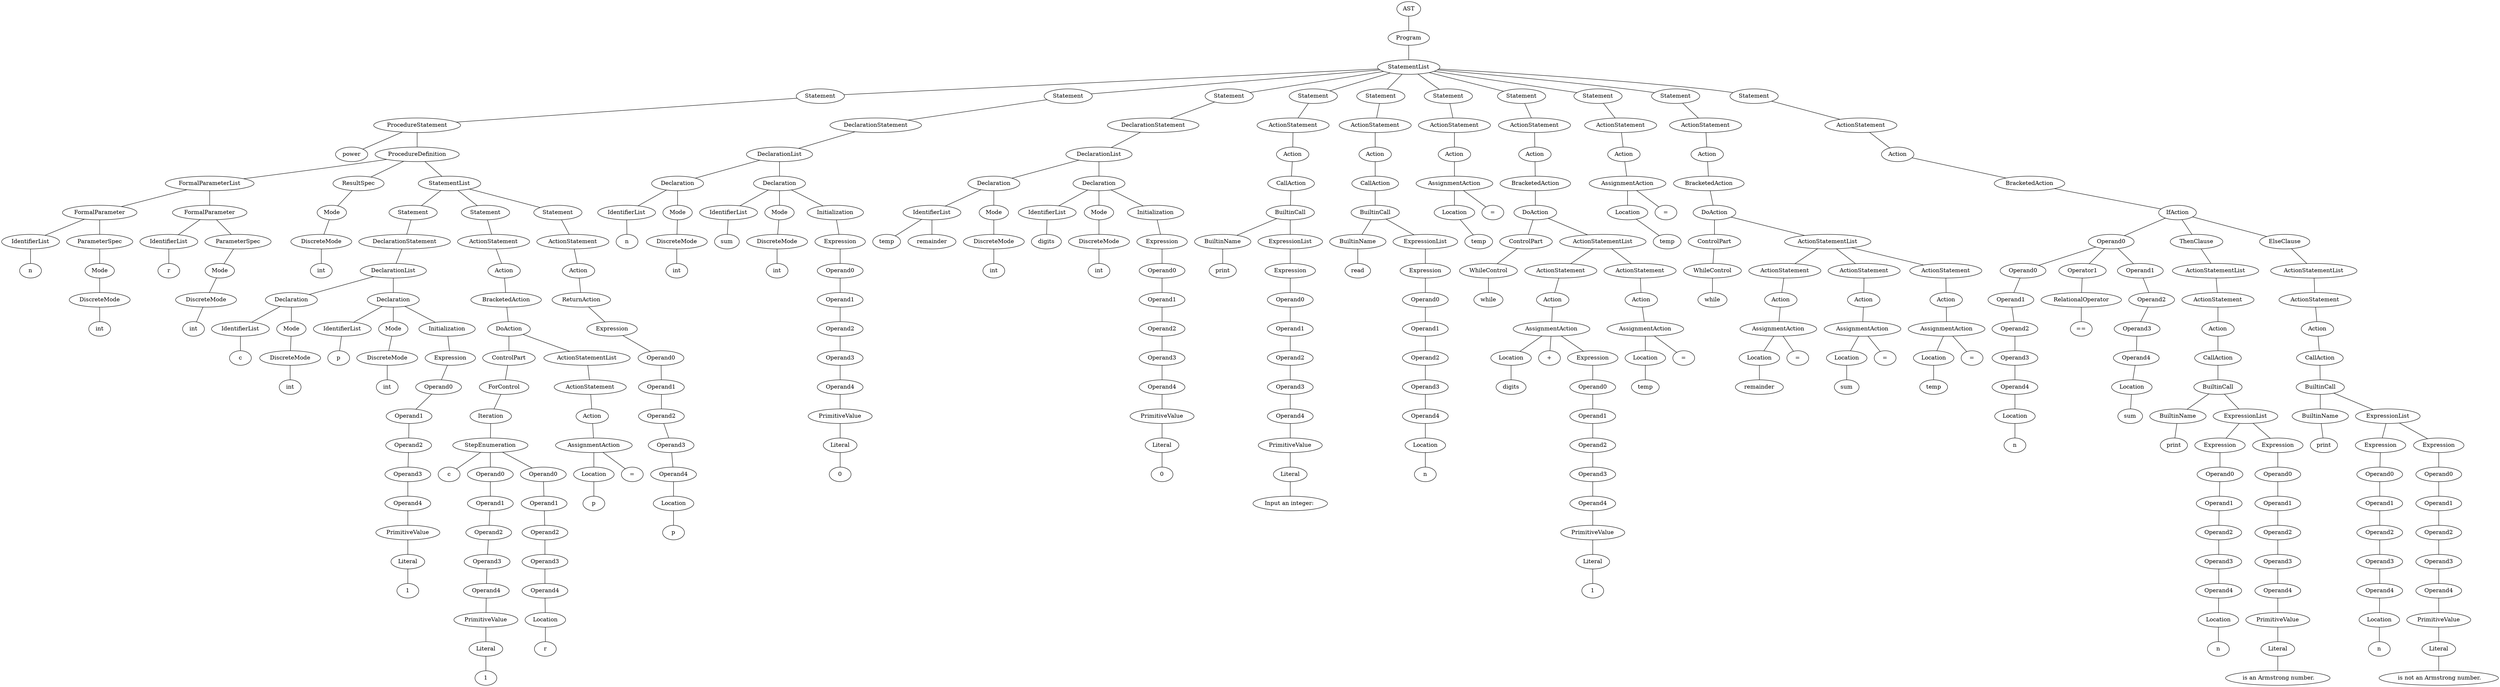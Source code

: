 graph G {
50981576 [label=AST];
50981464 [label=Program];
50981576 -- 50981464;
50981464 [label=Program];
50968504 [label=StatementList];
50981464 -- 50968504;
50968504 [label=StatementList];
49738584 [label=Statement];
50968504 -- 49738584;
49738584 [label=Statement];
57929568 [label=ProcedureStatement];
49738584 -- 57929568;
57929568 [label=ProcedureStatement];
9778939051142364127 [label=power];
57929568 -- 9778939051142364127;
50803040 [label=ProcedureDefinition];
57929568 -- 50803040;
50803040 [label=ProcedureDefinition];
50808200 [label=FormalParameterList];
50803040 -- 50808200;
50808200 [label=FormalParameterList];
50808088 [label=FormalParameter];
50808200 -- 50808088;
50808088 [label=FormalParameter];
50807696 [label=IdentifierList];
50808088 -- 50807696;
50807696 [label=IdentifierList];
9753907193119338781 [label=n];
50807696 -- 9753907193119338781;
50807976 [label=ParameterSpec];
50808088 -- 50807976;
50807976 [label=ParameterSpec];
50807528 [label=Mode];
50807976 -- 50807528;
50807528 [label=Mode];
57616200 [label=DiscreteMode];
50807528 -- 57616200;
57616200 [label=DiscreteMode];
9656293643367921236 [label=int];
57616200 -- 9656293643367921236;
50808536 [label=FormalParameter];
50808200 -- 50808536;
50808536 [label=FormalParameter];
50808144 [label=IdentifierList];
50808536 -- 50808144;
50808144 [label=IdentifierList];
13544553416900399605 [label=r];
50808144 -- 13544553416900399605;
50808424 [label=ParameterSpec];
50808536 -- 50808424;
50808424 [label=ParameterSpec];
50808312 [label=Mode];
50808424 -- 50808312;
50808312 [label=Mode];
50863352 [label=DiscreteMode];
50808312 -- 50863352;
50863352 [label=DiscreteMode];
13211810124240800713 [label=int];
50863352 -- 13211810124240800713;
50808592 [label=ResultSpec];
50803040 -- 50808592;
50808592 [label=ResultSpec];
50808928 [label=Mode];
50808592 -- 50808928;
50808928 [label=Mode];
50808256 [label=DiscreteMode];
50808928 -- 50808256;
50808256 [label=DiscreteMode];
11213600303145010282 [label=int];
50808256 -- 11213600303145010282;
50803992 [label=StatementList];
50803040 -- 50803992;
50803992 [label=StatementList];
50809152 [label=Statement];
50803992 -- 50809152;
50809152 [label=Statement];
50809376 [label=DeclarationStatement];
50809152 -- 50809376;
50809376 [label=DeclarationStatement];
50809040 [label=DeclarationList];
50809376 -- 50809040;
50809040 [label=DeclarationList];
50808816 [label=Declaration];
50809040 -- 50808816;
50808816 [label=Declaration];
50809208 [label=IdentifierList];
50808816 -- 50809208;
50809208 [label=IdentifierList];
11667691044066243983 [label=c];
50809208 -- 11667691044066243983;
50809264 [label=Mode];
50808816 -- 50809264;
50809264 [label=Mode];
57926880 [label=DiscreteMode];
50809264 -- 57926880;
57926880 [label=DiscreteMode];
13637906799752045689 [label=int];
57926880 -- 13637906799752045689;
50809656 [label=Declaration];
50809040 -- 50809656;
50809656 [label=Declaration];
50809432 [label=IdentifierList];
50809656 -- 50809432;
50809432 [label=IdentifierList];
12710235153133442091 [label=p];
50809432 -- 12710235153133442091;
50809488 [label=Mode];
50809656 -- 50809488;
50809488 [label=Mode];
50807864 [label=DiscreteMode];
50809488 -- 50807864;
50807864 [label=DiscreteMode];
10857417364579179282 [label=int];
50807864 -- 10857417364579179282;
50810216 [label=Initialization];
50809656 -- 50810216;
50810216 [label=Initialization];
50810160 [label=Expression];
50810216 -- 50810160;
50810160 [label=Expression];
50810104 [label=Operand0];
50810160 -- 50810104;
50810104 [label=Operand0];
50810048 [label=Operand1];
50810104 -- 50810048;
50810048 [label=Operand1];
50809992 [label=Operand2];
50810048 -- 50809992;
50809992 [label=Operand2];
50809936 [label=Operand3];
50809992 -- 50809936;
50809936 [label=Operand3];
50809768 [label=Operand4];
50809936 -- 50809768;
50809768 [label=Operand4];
50809824 [label=PrimitiveValue];
50809768 -- 50809824;
50809824 [label=PrimitiveValue];
50809600 [label=Literal];
50809824 -- 50809600;
50809600 [label=Literal];
12456134763942645797 [label=1];
50809600 -- 12456134763942645797;
50810328 [label=Statement];
50803992 -- 50810328;
50810328 [label=Statement];
50803656 [label=ActionStatement];
50810328 -- 50803656;
50803656 [label=ActionStatement];
50810664 [label=Action];
50803656 -- 50810664;
50810664 [label=Action];
50810440 [label=BracketedAction];
50810664 -- 50810440;
50810440 [label=BracketedAction];
50803432 [label=DoAction];
50810440 -- 50803432;
50803432 [label=DoAction];
50808872 [label=ControlPart];
50803432 -- 50808872;
50808872 [label=ControlPart];
50810608 [label=ForControl];
50808872 -- 50810608;
50810608 [label=ForControl];
50810384 [label=Iteration];
50810608 -- 50810384;
50810384 [label=Iteration];
50803264 [label=StepEnumeration];
50810384 -- 50803264;
50803264 [label=StepEnumeration];
10466725869183066379 [label=c];
50803264 -- 10466725869183066379;
50802760 [label=Operand0];
50803264 -- 50802760;
50802760 [label=Operand0];
50810832 [label=Operand1];
50802760 -- 50810832;
50810832 [label=Operand1];
50810776 [label=Operand2];
50810832 -- 50810776;
50810776 [label=Operand2];
50810720 [label=Operand3];
50810776 -- 50810720;
50810720 [label=Operand3];
50810272 [label=Operand4];
50810720 -- 50810272;
50810272 [label=Operand4];
50810552 [label=PrimitiveValue];
50810272 -- 50810552;
50810552 [label=PrimitiveValue];
50808760 [label=Literal];
50810552 -- 50808760;
50808760 [label=Literal];
10462212551896709377 [label=1];
50808760 -- 10462212551896709377;
50803208 [label=Operand0];
50803264 -- 50803208;
50803208 [label=Operand0];
50803152 [label=Operand1];
50803208 -- 50803152;
50803152 [label=Operand1];
50803096 [label=Operand2];
50803152 -- 50803096;
50803096 [label=Operand2];
50802928 [label=Operand3];
50803096 -- 50802928;
50802928 [label=Operand3];
50802984 [label=Operand4];
50802928 -- 50802984;
50802984 [label=Operand4];
50802816 [label=Location];
50802984 -- 50802816;
50802816 [label=Location];
12431868202503105134 [label=r];
50802816 -- 12431868202503105134;
50804160 [label=ActionStatementList];
50803432 -- 50804160;
50804160 [label=ActionStatementList];
50804104 [label=ActionStatement];
50804160 -- 50804104;
50804104 [label=ActionStatement];
50809880 [label=Action];
50804104 -- 50809880;
50809880 [label=Action];
50803488 [label=AssignmentAction];
50809880 -- 50803488;
50803488 [label=AssignmentAction];
50810496 [label=Location];
50803488 -- 50810496;
50810496 [label=Location];
9589737681629949986 [label=p];
50810496 -- 9589737681629949986;
10296005404578627123 [label="="];
50803488 -- 10296005404578627123;
50804216 [label=Statement];
50803992 -- 50804216;
50804216 [label=Statement];
50803600 [label=ActionStatement];
50804216 -- 50803600;
50803600 [label=ActionStatement];
50804048 [label=Action];
50803600 -- 50804048;
50804048 [label=Action];
50803712 [label=ReturnAction];
50804048 -- 50803712;
50803712 [label=ReturnAction];
50803376 [label=Expression];
50803712 -- 50803376;
50803376 [label=Expression];
50803320 [label=Operand0];
50803376 -- 50803320;
50803320 [label=Operand0];
50803936 [label=Operand1];
50803320 -- 50803936;
50803936 [label=Operand1];
50809712 [label=Operand2];
50803936 -- 50809712;
50809712 [label=Operand2];
50803880 [label=Operand3];
50809712 -- 50803880;
50803880 [label=Operand3];
50803544 [label=Operand4];
50803880 -- 50803544;
50803544 [label=Operand4];
50809096 [label=Location];
50803544 -- 50809096;
50809096 [label=Location];
9275381464071967545 [label=p];
50809096 -- 9275381464071967545;
50804552 [label=Statement];
50968504 -- 50804552;
50804552 [label=Statement];
50807752 [label=DeclarationStatement];
50804552 -- 50807752;
50807752 [label=DeclarationStatement];
50802872 [label=DeclarationList];
50807752 -- 50802872;
50802872 [label=DeclarationList];
50803824 [label=Declaration];
50802872 -- 50803824;
50803824 [label=Declaration];
50808480 [label=IdentifierList];
50803824 -- 50808480;
50808480 [label=IdentifierList];
12709536274672958936 [label=n];
50808480 -- 12709536274672958936;
50808032 [label=Mode];
50803824 -- 50808032;
50808032 [label=Mode];
50808704 [label=DiscreteMode];
50808032 -- 50808704;
50808704 [label=DiscreteMode];
13063438369608986219 [label=int];
50808704 -- 13063438369608986219;
50804776 [label=Declaration];
50802872 -- 50804776;
50804776 [label=Declaration];
50803768 [label=IdentifierList];
50804776 -- 50803768;
50803768 [label=IdentifierList];
11720972605459642979 [label=sum];
50803768 -- 11720972605459642979;
50804608 [label=Mode];
50804776 -- 50804608;
50804608 [label=Mode];
50804328 [label=DiscreteMode];
50804608 -- 50804328;
50804328 [label=DiscreteMode];
10516356843596894437 [label=int];
50804328 -- 10516356843596894437;
50805336 [label=Initialization];
50804776 -- 50805336;
50805336 [label=Initialization];
50805280 [label=Expression];
50805336 -- 50805280;
50805280 [label=Expression];
50805224 [label=Operand0];
50805280 -- 50805224;
50805224 [label=Operand0];
50805168 [label=Operand1];
50805224 -- 50805168;
50805168 [label=Operand1];
50805112 [label=Operand2];
50805168 -- 50805112;
50805112 [label=Operand2];
50805056 [label=Operand3];
50805112 -- 50805056;
50805056 [label=Operand3];
50804888 [label=Operand4];
50805056 -- 50804888;
50804888 [label=Operand4];
50804944 [label=PrimitiveValue];
50804888 -- 50804944;
50804944 [label=PrimitiveValue];
50804720 [label=Literal];
50804944 -- 50804720;
50804720 [label=Literal];
12819565948611455590 [label=0];
50804720 -- 12819565948611455590;
50806968 [label=Statement];
50968504 -- 50806968;
50806968 [label=Statement];
50807808 [label=DeclarationStatement];
50806968 -- 50807808;
50807808 [label=DeclarationStatement];
50807416 [label=DeclarationList];
50807808 -- 50807416;
50807416 [label=DeclarationList];
50805728 [label=Declaration];
50807416 -- 50805728;
50805728 [label=Declaration];
50804272 [label=IdentifierList];
50805728 -- 50804272;
50804272 [label=IdentifierList];
10960651889014350446 [label=temp];
50804272 -- 10960651889014350446;
12651931918229925419 [label=remainder];
50804272 -- 12651931918229925419;
50805616 [label=Mode];
50805728 -- 50805616;
50805616 [label=Mode];
49740040 [label=DiscreteMode];
50805616 -- 49740040;
49740040 [label=DiscreteMode];
11124665051145668812 [label=int];
49740040 -- 11124665051145668812;
50807248 [label=Declaration];
50807416 -- 50807248;
50807248 [label=Declaration];
50807360 [label=IdentifierList];
50807248 -- 50807360;
50807360 [label=IdentifierList];
12059188299864697477 [label=digits];
50807360 -- 12059188299864697477;
50807136 [label=Mode];
50807248 -- 50807136;
50807136 [label=Mode];
50807472 [label=DiscreteMode];
50807136 -- 50807472;
50807472 [label=DiscreteMode];
9977832150917604468 [label=int];
50807472 -- 9977832150917604468;
50861896 [label=Initialization];
50807248 -- 50861896;
50861896 [label=Initialization];
50861840 [label=Expression];
50861896 -- 50861840;
50861840 [label=Expression];
50861672 [label=Operand0];
50861840 -- 50861672;
50861672 [label=Operand0];
50861616 [label=Operand1];
50861672 -- 50861616;
50861616 [label=Operand1];
50806856 [label=Operand2];
50861616 -- 50806856;
50806856 [label=Operand2];
50806912 [label=Operand3];
50806856 -- 50806912;
50806912 [label=Operand3];
50807080 [label=Operand4];
50806912 -- 50807080;
50807080 [label=Operand4];
50807024 [label=PrimitiveValue];
50807080 -- 50807024;
50807024 [label=PrimitiveValue];
50807304 [label=Literal];
50807024 -- 50807304;
50807304 [label=Literal];
9394650857215834485 [label=0];
50807304 -- 9394650857215834485;
50864080 [label=Statement];
50968504 -- 50864080;
50864080 [label=Statement];
50862456 [label=ActionStatement];
50864080 -- 50862456;
50862456 [label=ActionStatement];
50862736 [label=Action];
50862456 -- 50862736;
50862736 [label=Action];
50863520 [label=CallAction];
50862736 -- 50863520;
50863520 [label=CallAction];
50863688 [label=BuiltinCall];
50863520 -- 50863688;
50863688 [label=BuiltinCall];
50862008 [label=BuiltinName];
50863688 -- 50862008;
50862008 [label=BuiltinName];
11928080625581667057 [label=print];
50862008 -- 11928080625581667057;
50860384 [label=ExpressionList];
50863688 -- 50860384;
50860384 [label=ExpressionList];
50860104 [label=Expression];
50860384 -- 50860104;
50860104 [label=Expression];
50860160 [label=Operand0];
50860104 -- 50860160;
50860160 [label=Operand0];
50862064 [label=Operand1];
50860160 -- 50862064;
50862064 [label=Operand1];
50863632 [label=Operand2];
50862064 -- 50863632;
50863632 [label=Operand2];
50862624 [label=Operand3];
50863632 -- 50862624;
50862624 [label=Operand3];
50862848 [label=Operand4];
50862624 -- 50862848;
50862848 [label=Operand4];
50862792 [label=PrimitiveValue];
50862848 -- 50862792;
50862792 [label=PrimitiveValue];
50863184 [label=Literal];
50862792 -- 50863184;
50863184 [label=Literal];
11452374749743946097 [label="Input an integer: "];
50863184 -- 11452374749743946097;
50863464 [label=Statement];
50968504 -- 50863464;
50863464 [label=Statement];
50860720 [label=ActionStatement];
50863464 -- 50860720;
50860720 [label=ActionStatement];
50860608 [label=Action];
50860720 -- 50860608;
50860608 [label=Action];
50863912 [label=CallAction];
50860608 -- 50863912;
50863912 [label=CallAction];
50862400 [label=BuiltinCall];
50863912 -- 50862400;
50862400 [label=BuiltinCall];
50807192 [label=BuiltinName];
50862400 -- 50807192;
50807192 [label=BuiltinName];
13673447925966136027 [label=read];
50807192 -- 13673447925966136027;
50863408 [label=ExpressionList];
50862400 -- 50863408;
50863408 [label=ExpressionList];
50862568 [label=Expression];
50863408 -- 50862568;
50862568 [label=Expression];
50862288 [label=Operand0];
50862568 -- 50862288;
50862288 [label=Operand0];
50863128 [label=Operand1];
50862288 -- 50863128;
50863128 [label=Operand1];
50863016 [label=Operand2];
50863128 -- 50863016;
50863016 [label=Operand2];
50861504 [label=Operand3];
50863016 -- 50861504;
50861504 [label=Operand3];
50863240 [label=Operand4];
50861504 -- 50863240;
50863240 [label=Operand4];
50862344 [label=Location];
50863240 -- 50862344;
50862344 [label=Location];
11326424830727756583 [label=n];
50862344 -- 11326424830727756583;
50863296 [label=Statement];
50968504 -- 50863296;
50863296 [label=Statement];
50861448 [label=ActionStatement];
50863296 -- 50861448;
50861448 [label=ActionStatement];
50860944 [label=Action];
50861448 -- 50860944;
50860944 [label=Action];
50861336 [label=AssignmentAction];
50860944 -- 50861336;
50861336 [label=AssignmentAction];
50862904 [label=Location];
50861336 -- 50862904;
50862904 [label=Location];
10214972885733016283 [label=temp];
50862904 -- 10214972885733016283;
12424898824882518556 [label="="];
50861336 -- 12424898824882518556;
50861392 [label=Statement];
50968504 -- 50861392;
50861392 [label=Statement];
50863968 [label=ActionStatement];
50861392 -- 50863968;
50863968 [label=ActionStatement];
50863744 [label=Action];
50863968 -- 50863744;
50863744 [label=Action];
50861280 [label=BracketedAction];
50863744 -- 50861280;
50861280 [label=BracketedAction];
50862680 [label=DoAction];
50861280 -- 50862680;
50862680 [label=DoAction];
50862512 [label=ControlPart];
50862680 -- 50862512;
50862512 [label=ControlPart];
50863800 [label=WhileControl];
50862512 -- 50863800;
50863800 [label=WhileControl];
9839079863226276654 [label=while];
50863800 -- 9839079863226276654;
50981968 [label=ActionStatementList];
50862680 -- 50981968;
50981968 [label=ActionStatementList];
50862176 [label=ActionStatement];
50981968 -- 50862176;
50862176 [label=ActionStatement];
50860216 [label=Action];
50862176 -- 50860216;
50860216 [label=Action];
50862232 [label=AssignmentAction];
50860216 -- 50862232;
50862232 [label=AssignmentAction];
50863072 [label=Location];
50862232 -- 50863072;
50863072 [label=Location];
9239337303309615768 [label=digits];
50863072 -- 9239337303309615768;
10135642415679043485 [label="+"];
50862232 -- 10135642415679043485;
50860440 [label=Expression];
50862232 -- 50860440;
50860440 [label=Expression];
50861784 [label=Operand0];
50860440 -- 50861784;
50861784 [label=Operand0];
50862120 [label=Operand1];
50861784 -- 50862120;
50862120 [label=Operand1];
50861560 [label=Operand2];
50862120 -- 50861560;
50861560 [label=Operand2];
50860776 [label=Operand3];
50861560 -- 50860776;
50860776 [label=Operand3];
50860552 [label=Operand4];
50860776 -- 50860552;
50860552 [label=Operand4];
50860832 [label=PrimitiveValue];
50860552 -- 50860832;
50860832 [label=PrimitiveValue];
50863856 [label=Literal];
50860832 -- 50863856;
50863856 [label=Literal];
11232561089191117922 [label=1];
50863856 -- 11232561089191117922;
50982024 [label=ActionStatement];
50981968 -- 50982024;
50982024 [label=ActionStatement];
50860664 [label=Action];
50982024 -- 50860664;
50860664 [label=Action];
50982696 [label=AssignmentAction];
50860664 -- 50982696;
50982696 [label=AssignmentAction];
50861224 [label=Location];
50982696 -- 50861224;
50861224 [label=Location];
12706698999679502742 [label=temp];
50861224 -- 12706698999679502742;
9951944560571521118 [label="="];
50982696 -- 9951944560571521118;
50982584 [label=Statement];
50968504 -- 50982584;
50982584 [label=Statement];
50982416 [label=ActionStatement];
50982584 -- 50982416;
50982416 [label=ActionStatement];
50861000 [label=Action];
50982416 -- 50861000;
50861000 [label=Action];
50982304 [label=AssignmentAction];
50861000 -- 50982304;
50982304 [label=AssignmentAction];
50861056 [label=Location];
50982304 -- 50861056;
50861056 [label=Location];
11741203059049852792 [label=temp];
50861056 -- 11741203059049852792;
12139196956707404102 [label="="];
50982304 -- 12139196956707404102;
50982528 [label=Statement];
50968504 -- 50982528;
50982528 [label=Statement];
50979336 [label=ActionStatement];
50982528 -- 50979336;
50979336 [label=ActionStatement];
50981688 [label=Action];
50979336 -- 50981688;
50981688 [label=Action];
50982472 [label=BracketedAction];
50981688 -- 50982472;
50982472 [label=BracketedAction];
50981912 [label=DoAction];
50982472 -- 50981912;
50981912 [label=DoAction];
50864024 [label=ControlPart];
50981912 -- 50864024;
50864024 [label=ControlPart];
50981744 [label=WhileControl];
50864024 -- 50981744;
50981744 [label=WhileControl];
13552299233734514251 [label=while];
50981744 -- 13552299233734514251;
50982360 [label=ActionStatementList];
50981912 -- 50982360;
50982360 [label=ActionStatementList];
50981184 [label=ActionStatement];
50982360 -- 50981184;
50981184 [label=ActionStatement];
50860496 [label=Action];
50981184 -- 50860496;
50860496 [label=Action];
50982808 [label=AssignmentAction];
50860496 -- 50982808;
50982808 [label=AssignmentAction];
50981072 [label=Location];
50982808 -- 50981072;
50981072 [label=Location];
12449302992445409257 [label=remainder];
50981072 -- 12449302992445409257;
9530342398664895946 [label="="];
50982808 -- 9530342398664895946;
50980736 [label=ActionStatement];
50982360 -- 50980736;
50980736 [label=ActionStatement];
50980344 [label=Action];
50980736 -- 50980344;
50980344 [label=Action];
50979392 [label=AssignmentAction];
50980344 -- 50979392;
50979392 [label=AssignmentAction];
50982640 [label=Location];
50979392 -- 50982640;
50982640 [label=Location];
12817415127096234980 [label=sum];
50982640 -- 12817415127096234980;
11122633815389812563 [label="="];
50979392 -- 11122633815389812563;
50979616 [label=ActionStatement];
50982360 -- 50979616;
50979616 [label=ActionStatement];
50979448 [label=Action];
50979616 -- 50979448;
50979448 [label=Action];
50981800 [label=AssignmentAction];
50979448 -- 50981800;
50981800 [label=AssignmentAction];
50981632 [label=Location];
50981800 -- 50981632;
50981632 [label=Location];
11502301078557504520 [label=temp];
50981632 -- 11502301078557504520;
13015178181339446776 [label="="];
50981800 -- 13015178181339446776;
50980848 [label=Statement];
50968504 -- 50980848;
50980848 [label=Statement];
50966824 [label=ActionStatement];
50980848 -- 50966824;
50966824 [label=ActionStatement];
50980624 [label=Action];
50966824 -- 50980624;
50980624 [label=Action];
50980400 [label=BracketedAction];
50980624 -- 50980400;
50980400 [label=BracketedAction];
50966768 [label=IfAction];
50980400 -- 50966768;
50966768 [label=IfAction];
50980512 [label=Operand0];
50966768 -- 50980512;
50980512 [label=Operand0];
50981016 [label=Operand0];
50980512 -- 50981016;
50981016 [label=Operand0];
50979672 [label=Operand1];
50981016 -- 50979672;
50979672 [label=Operand1];
50982136 [label=Operand2];
50979672 -- 50982136;
50982136 [label=Operand2];
50981856 [label=Operand3];
50982136 -- 50981856;
50981856 [label=Operand3];
50981128 [label=Operand4];
50981856 -- 50981128;
50981128 [label=Operand4];
50982248 [label=Location];
50981128 -- 50982248;
50982248 [label=Location];
10243172638171667383 [label=n];
50982248 -- 10243172638171667383;
50981352 [label=Operator1];
50980512 -- 50981352;
50981352 [label=Operator1];
50980120 [label=RelationalOperator];
50981352 -- 50980120;
50980120 [label=RelationalOperator];
12789272797297566333 [label="=="];
50980120 -- 12789272797297566333;
50980456 [label=Operand1];
50980512 -- 50980456;
50980456 [label=Operand1];
50979840 [label=Operand2];
50980456 -- 50979840;
50979840 [label=Operand2];
50982192 [label=Operand3];
50979840 -- 50982192;
50982192 [label=Operand3];
50981240 [label=Operand4];
50982192 -- 50981240;
50981240 [label=Operand4];
50979784 [label=Location];
50981240 -- 50979784;
50979784 [label=Location];
10433744562995248342 [label=sum];
50979784 -- 10433744562995248342;
50966936 [label=ThenClause];
50966768 -- 50966936;
50966936 [label=ThenClause];
50980568 [label=ActionStatementList];
50966936 -- 50980568;
50980568 [label=ActionStatementList];
50979224 [label=ActionStatement];
50980568 -- 50979224;
50979224 [label=ActionStatement];
50978944 [label=Action];
50979224 -- 50978944;
50978944 [label=Action];
50980904 [label=CallAction];
50978944 -- 50980904;
50980904 [label=CallAction];
50979112 [label=BuiltinCall];
50980904 -- 50979112;
50979112 [label=BuiltinCall];
50981296 [label=BuiltinName];
50979112 -- 50981296;
50981296 [label=BuiltinName];
12443227719350702403 [label=print];
50981296 -- 12443227719350702403;
50966656 [label=ExpressionList];
50979112 -- 50966656;
50966656 [label=ExpressionList];
50979280 [label=Expression];
50966656 -- 50979280;
50979280 [label=Expression];
50980176 [label=Operand0];
50979280 -- 50980176;
50980176 [label=Operand0];
50980232 [label=Operand1];
50980176 -- 50980232;
50980232 [label=Operand1];
50980008 [label=Operand2];
50980232 -- 50980008;
50980008 [label=Operand2];
50982080 [label=Operand3];
50980008 -- 50982080;
50982080 [label=Operand3];
50979896 [label=Operand4];
50982080 -- 50979896;
50979896 [label=Operand4];
50979504 [label=Location];
50979896 -- 50979504;
50979504 [label=Location];
9427948206948717000 [label=n];
50979504 -- 9427948206948717000;
50966600 [label=Expression];
50966656 -- 50966600;
50966600 [label=Expression];
50970576 [label=Operand0];
50966600 -- 50970576;
50970576 [label=Operand0];
50969456 [label=Operand1];
50970576 -- 50969456;
50969456 [label=Operand1];
50967440 [label=Operand2];
50969456 -- 50967440;
50967440 [label=Operand2];
50978888 [label=Operand3];
50967440 -- 50978888;
50978888 [label=Operand3];
50979056 [label=Operand4];
50978888 -- 50979056;
50979056 [label=Operand4];
50979000 [label=PrimitiveValue];
50979056 -- 50979000;
50979000 [label=PrimitiveValue];
50979168 [label=Literal];
50979000 -- 50979168;
50979168 [label=Literal];
10837822008696398185 [label=" is an Armstrong number.\n"];
50979168 -- 10837822008696398185;
50968392 [label=ElseClause];
50966768 -- 50968392;
50968392 [label=ElseClause];
50966712 [label=ActionStatementList];
50968392 -- 50966712;
50966712 [label=ActionStatementList];
50967608 [label=ActionStatement];
50966712 -- 50967608;
50967608 [label=ActionStatement];
50968448 [label=Action];
50967608 -- 50968448;
50968448 [label=Action];
50967048 [label=CallAction];
50968448 -- 50967048;
50967048 [label=CallAction];
50967720 [label=BuiltinCall];
50967048 -- 50967720;
50967720 [label=BuiltinCall];
50980288 [label=BuiltinName];
50967720 -- 50980288;
50980288 [label=BuiltinName];
9567325984090534165 [label=print];
50980288 -- 9567325984090534165;
50968280 [label=ExpressionList];
50967720 -- 50968280;
50968280 [label=ExpressionList];
50967552 [label=Expression];
50968280 -- 50967552;
50967552 [label=Expression];
50967496 [label=Operand0];
50967552 -- 50967496;
50967496 [label=Operand0];
50967328 [label=Operand1];
50967496 -- 50967328;
50967328 [label=Operand1];
50967272 [label=Operand2];
50967328 -- 50967272;
50967272 [label=Operand2];
50979952 [label=Operand3];
50967272 -- 50979952;
50979952 [label=Operand3];
50980960 [label=Operand4];
50979952 -- 50980960;
50980960 [label=Operand4];
50967216 [label=Location];
50980960 -- 50967216;
50967216 [label=Location];
12575375928935745787 [label=n];
50967216 -- 12575375928935745787;
50968224 [label=Expression];
50968280 -- 50968224;
50968224 [label=Expression];
50968168 [label=Operand0];
50968224 -- 50968168;
50968168 [label=Operand0];
50968112 [label=Operand1];
50968168 -- 50968112;
50968112 [label=Operand1];
50968056 [label=Operand2];
50968112 -- 50968056;
50968056 [label=Operand2];
50968000 [label=Operand3];
50968056 -- 50968000;
50968000 [label=Operand3];
50967776 [label=Operand4];
50968000 -- 50967776;
50967776 [label=Operand4];
50967832 [label=PrimitiveValue];
50967776 -- 50967832;
50967832 [label=PrimitiveValue];
50967664 [label=Literal];
50967832 -- 50967664;
50967664 [label=Literal];
12623334381595171791 [label=" is not an Armstrong number.\n"];
50967664 -- 12623334381595171791;
}
